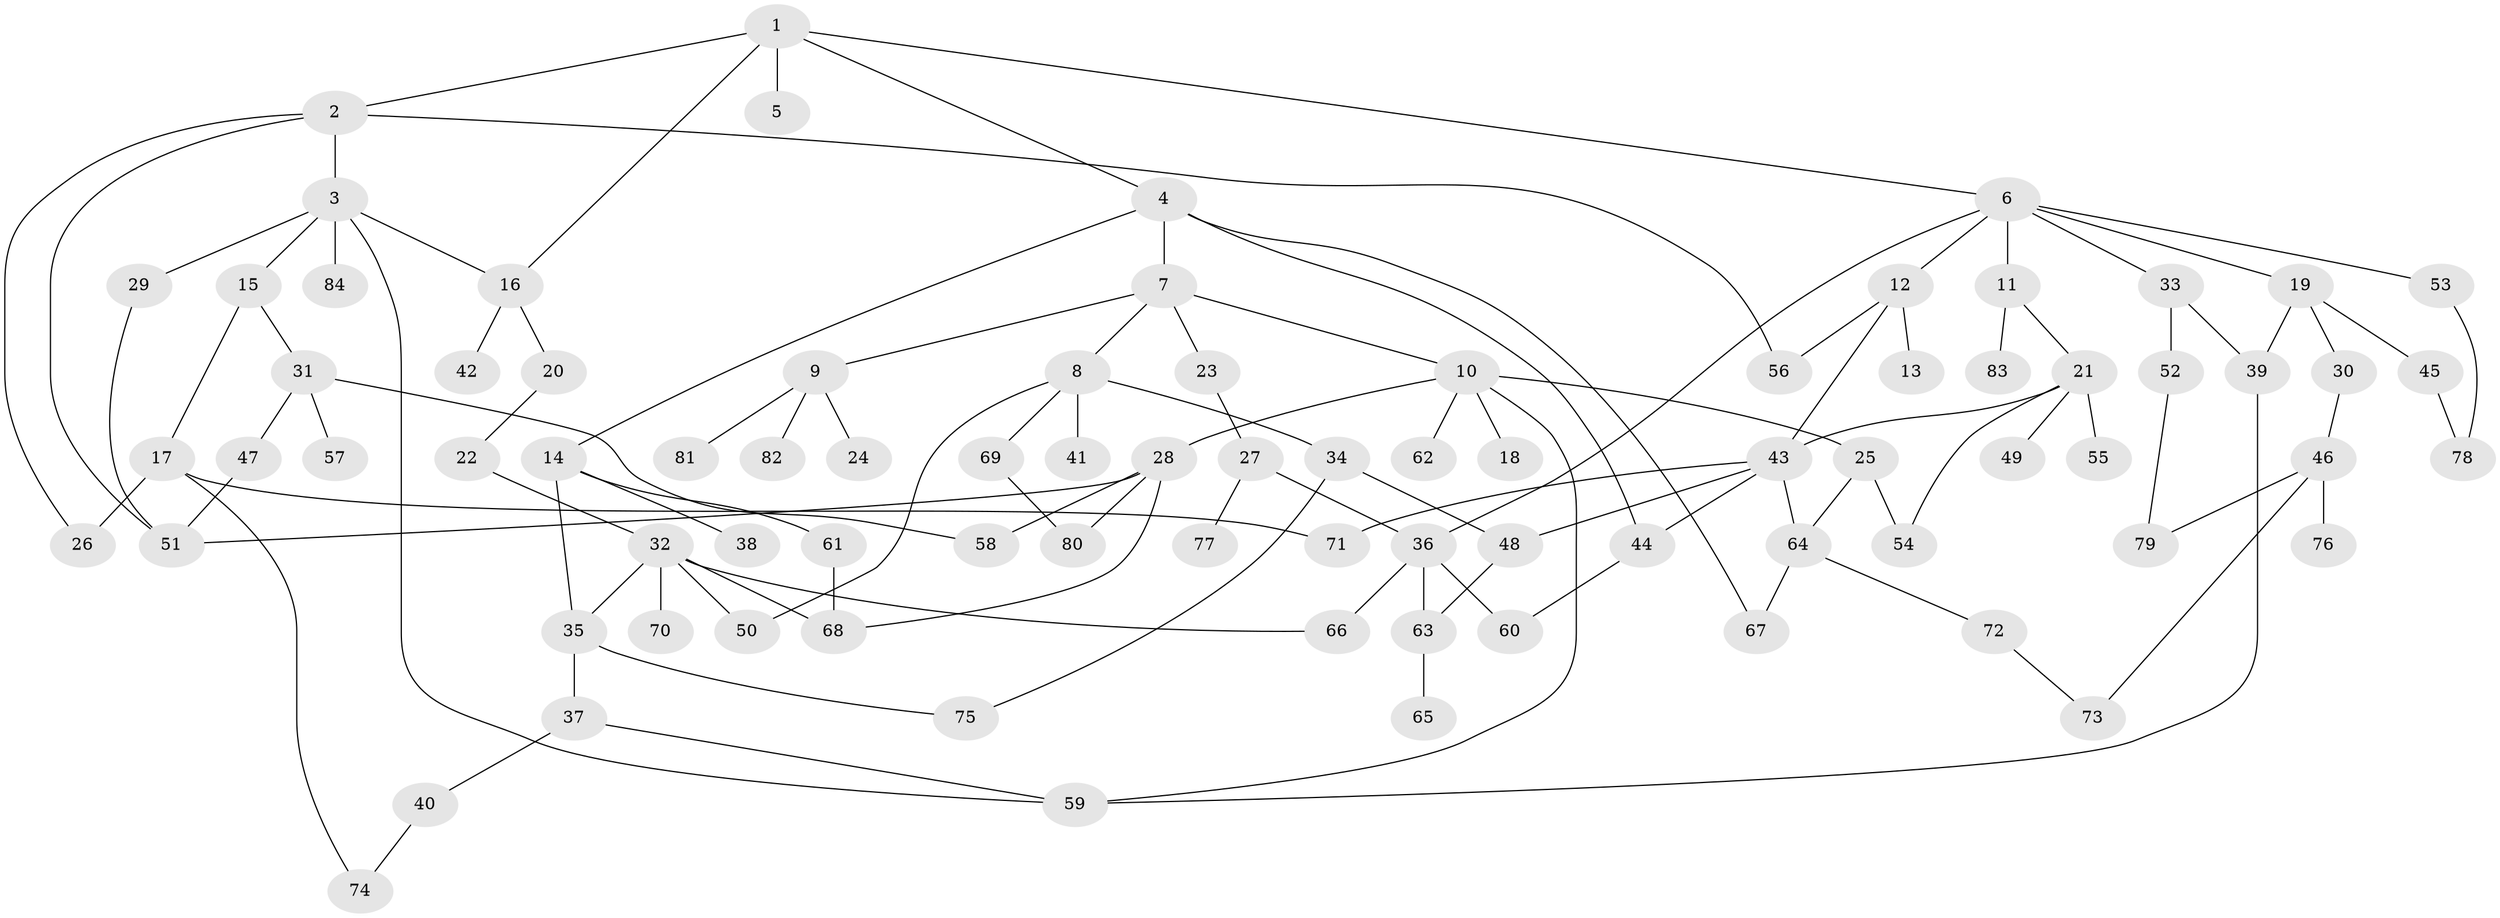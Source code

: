 // Generated by graph-tools (version 1.1) at 2025/41/03/09/25 04:41:39]
// undirected, 84 vertices, 115 edges
graph export_dot {
graph [start="1"]
  node [color=gray90,style=filled];
  1;
  2;
  3;
  4;
  5;
  6;
  7;
  8;
  9;
  10;
  11;
  12;
  13;
  14;
  15;
  16;
  17;
  18;
  19;
  20;
  21;
  22;
  23;
  24;
  25;
  26;
  27;
  28;
  29;
  30;
  31;
  32;
  33;
  34;
  35;
  36;
  37;
  38;
  39;
  40;
  41;
  42;
  43;
  44;
  45;
  46;
  47;
  48;
  49;
  50;
  51;
  52;
  53;
  54;
  55;
  56;
  57;
  58;
  59;
  60;
  61;
  62;
  63;
  64;
  65;
  66;
  67;
  68;
  69;
  70;
  71;
  72;
  73;
  74;
  75;
  76;
  77;
  78;
  79;
  80;
  81;
  82;
  83;
  84;
  1 -- 2;
  1 -- 4;
  1 -- 5;
  1 -- 6;
  1 -- 16;
  2 -- 3;
  2 -- 26;
  2 -- 56;
  2 -- 51;
  3 -- 15;
  3 -- 29;
  3 -- 84;
  3 -- 59;
  3 -- 16;
  4 -- 7;
  4 -- 14;
  4 -- 67;
  4 -- 44;
  6 -- 11;
  6 -- 12;
  6 -- 19;
  6 -- 33;
  6 -- 36;
  6 -- 53;
  7 -- 8;
  7 -- 9;
  7 -- 10;
  7 -- 23;
  8 -- 34;
  8 -- 41;
  8 -- 69;
  8 -- 50;
  9 -- 24;
  9 -- 81;
  9 -- 82;
  10 -- 18;
  10 -- 25;
  10 -- 28;
  10 -- 62;
  10 -- 59;
  11 -- 21;
  11 -- 83;
  12 -- 13;
  12 -- 56;
  12 -- 43;
  14 -- 35;
  14 -- 38;
  14 -- 61;
  15 -- 17;
  15 -- 31;
  16 -- 20;
  16 -- 42;
  17 -- 71;
  17 -- 26;
  17 -- 74;
  19 -- 30;
  19 -- 39;
  19 -- 45;
  20 -- 22;
  21 -- 43;
  21 -- 49;
  21 -- 55;
  21 -- 54;
  22 -- 32;
  23 -- 27;
  25 -- 54;
  25 -- 64;
  27 -- 77;
  27 -- 36;
  28 -- 58;
  28 -- 68;
  28 -- 51;
  28 -- 80;
  29 -- 51;
  30 -- 46;
  31 -- 47;
  31 -- 57;
  31 -- 58;
  32 -- 50;
  32 -- 66;
  32 -- 70;
  32 -- 68;
  32 -- 35;
  33 -- 52;
  33 -- 39;
  34 -- 48;
  34 -- 75;
  35 -- 37;
  35 -- 75;
  36 -- 60;
  36 -- 63;
  36 -- 66;
  37 -- 40;
  37 -- 59;
  39 -- 59;
  40 -- 74;
  43 -- 44;
  43 -- 64;
  43 -- 48;
  43 -- 71;
  44 -- 60;
  45 -- 78;
  46 -- 76;
  46 -- 73;
  46 -- 79;
  47 -- 51;
  48 -- 63;
  52 -- 79;
  53 -- 78;
  61 -- 68;
  63 -- 65;
  64 -- 72;
  64 -- 67;
  69 -- 80;
  72 -- 73;
}
